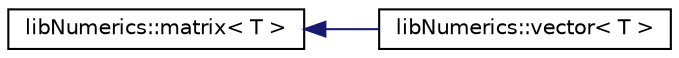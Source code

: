 digraph "Graphical Class Hierarchy"
{
  edge [fontname="Helvetica",fontsize="10",labelfontname="Helvetica",labelfontsize="10"];
  node [fontname="Helvetica",fontsize="10",shape=record];
  rankdir="LR";
  Node1 [label="libNumerics::matrix\< T \>",height=0.2,width=0.4,color="black", fillcolor="white", style="filled",URL="$classlibNumerics_1_1matrix.html",tooltip="Matrix class. "];
  Node1 -> Node2 [dir="back",color="midnightblue",fontsize="10",style="solid",fontname="Helvetica"];
  Node2 [label="libNumerics::vector\< T \>",height=0.2,width=0.4,color="black", fillcolor="white", style="filled",URL="$classlibNumerics_1_1vector.html",tooltip="Column vector class (template) "];
}
